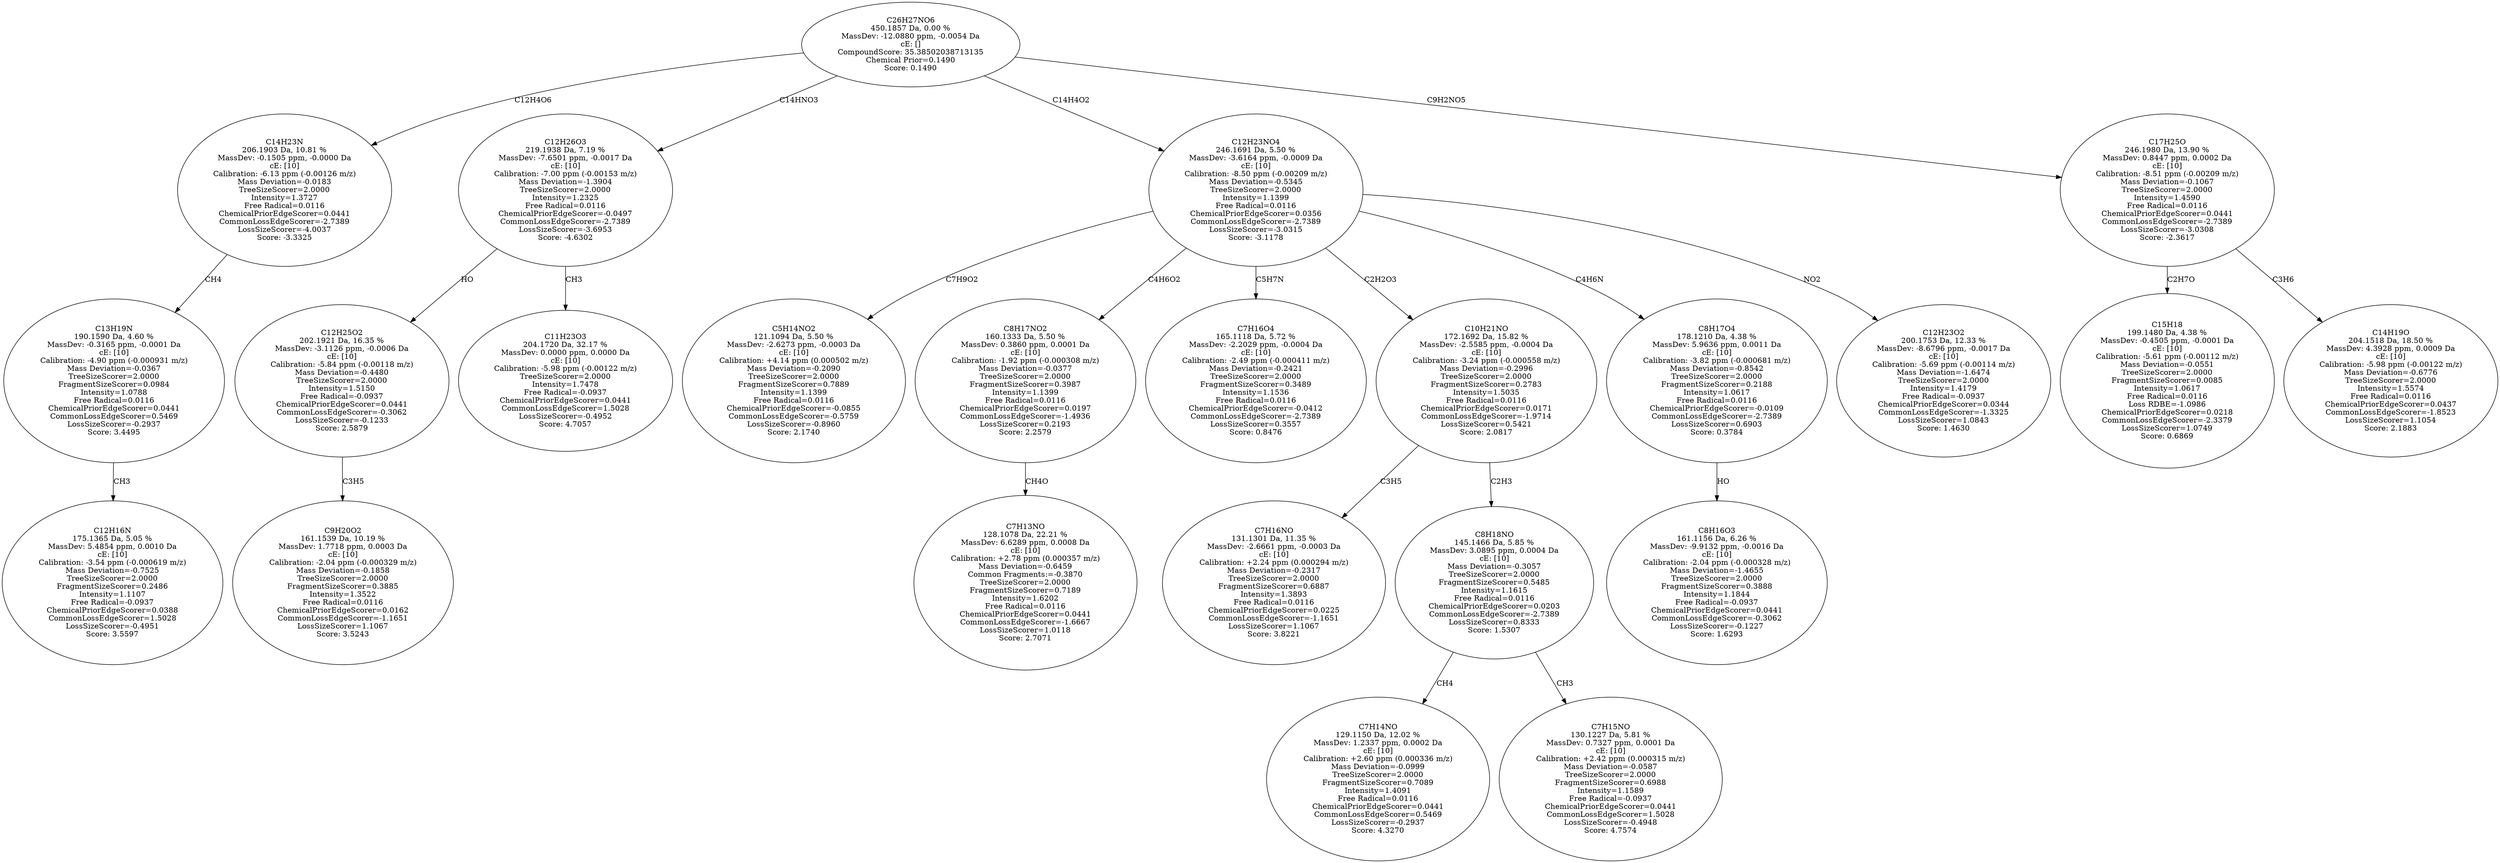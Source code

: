 strict digraph {
v1 [label="C12H16N\n175.1365 Da, 5.05 %\nMassDev: 5.4854 ppm, 0.0010 Da\ncE: [10]\nCalibration: -3.54 ppm (-0.000619 m/z)\nMass Deviation=-0.7525\nTreeSizeScorer=2.0000\nFragmentSizeScorer=0.2486\nIntensity=1.1107\nFree Radical=-0.0937\nChemicalPriorEdgeScorer=0.0388\nCommonLossEdgeScorer=1.5028\nLossSizeScorer=-0.4951\nScore: 3.5597"];
v2 [label="C13H19N\n190.1590 Da, 4.60 %\nMassDev: -0.3165 ppm, -0.0001 Da\ncE: [10]\nCalibration: -4.90 ppm (-0.000931 m/z)\nMass Deviation=-0.0367\nTreeSizeScorer=2.0000\nFragmentSizeScorer=0.0984\nIntensity=1.0788\nFree Radical=0.0116\nChemicalPriorEdgeScorer=0.0441\nCommonLossEdgeScorer=0.5469\nLossSizeScorer=-0.2937\nScore: 3.4495"];
v3 [label="C14H23N\n206.1903 Da, 10.81 %\nMassDev: -0.1505 ppm, -0.0000 Da\ncE: [10]\nCalibration: -6.13 ppm (-0.00126 m/z)\nMass Deviation=-0.0183\nTreeSizeScorer=2.0000\nIntensity=1.3727\nFree Radical=0.0116\nChemicalPriorEdgeScorer=0.0441\nCommonLossEdgeScorer=-2.7389\nLossSizeScorer=-4.0037\nScore: -3.3325"];
v4 [label="C9H20O2\n161.1539 Da, 10.19 %\nMassDev: 1.7718 ppm, 0.0003 Da\ncE: [10]\nCalibration: -2.04 ppm (-0.000329 m/z)\nMass Deviation=-0.1858\nTreeSizeScorer=2.0000\nFragmentSizeScorer=0.3885\nIntensity=1.3522\nFree Radical=0.0116\nChemicalPriorEdgeScorer=0.0162\nCommonLossEdgeScorer=-1.1651\nLossSizeScorer=1.1067\nScore: 3.5243"];
v5 [label="C12H25O2\n202.1921 Da, 16.35 %\nMassDev: -3.1126 ppm, -0.0006 Da\ncE: [10]\nCalibration: -5.84 ppm (-0.00118 m/z)\nMass Deviation=-0.4480\nTreeSizeScorer=2.0000\nIntensity=1.5150\nFree Radical=-0.0937\nChemicalPriorEdgeScorer=0.0441\nCommonLossEdgeScorer=-0.3062\nLossSizeScorer=-0.1233\nScore: 2.5879"];
v6 [label="C11H23O3\n204.1720 Da, 32.17 %\nMassDev: 0.0000 ppm, 0.0000 Da\ncE: [10]\nCalibration: -5.98 ppm (-0.00122 m/z)\nTreeSizeScorer=2.0000\nIntensity=1.7478\nFree Radical=-0.0937\nChemicalPriorEdgeScorer=0.0441\nCommonLossEdgeScorer=1.5028\nLossSizeScorer=-0.4952\nScore: 4.7057"];
v7 [label="C12H26O3\n219.1938 Da, 7.19 %\nMassDev: -7.6501 ppm, -0.0017 Da\ncE: [10]\nCalibration: -7.00 ppm (-0.00153 m/z)\nMass Deviation=-1.3904\nTreeSizeScorer=2.0000\nIntensity=1.2325\nFree Radical=0.0116\nChemicalPriorEdgeScorer=-0.0497\nCommonLossEdgeScorer=-2.7389\nLossSizeScorer=-3.6953\nScore: -4.6302"];
v8 [label="C5H14NO2\n121.1094 Da, 5.50 %\nMassDev: -2.6273 ppm, -0.0003 Da\ncE: [10]\nCalibration: +4.14 ppm (0.000502 m/z)\nMass Deviation=-0.2090\nTreeSizeScorer=2.0000\nFragmentSizeScorer=0.7889\nIntensity=1.1399\nFree Radical=0.0116\nChemicalPriorEdgeScorer=-0.0855\nCommonLossEdgeScorer=-0.5759\nLossSizeScorer=-0.8960\nScore: 2.1740"];
v9 [label="C7H13NO\n128.1078 Da, 22.21 %\nMassDev: 6.6289 ppm, 0.0008 Da\ncE: [10]\nCalibration: +2.78 ppm (0.000357 m/z)\nMass Deviation=-0.6459\nCommon Fragments:=-0.3870\nTreeSizeScorer=2.0000\nFragmentSizeScorer=0.7189\nIntensity=1.6202\nFree Radical=0.0116\nChemicalPriorEdgeScorer=0.0441\nCommonLossEdgeScorer=-1.6667\nLossSizeScorer=1.0118\nScore: 2.7071"];
v10 [label="C8H17NO2\n160.1333 Da, 5.50 %\nMassDev: 0.3860 ppm, 0.0001 Da\ncE: [10]\nCalibration: -1.92 ppm (-0.000308 m/z)\nMass Deviation=-0.0377\nTreeSizeScorer=2.0000\nFragmentSizeScorer=0.3987\nIntensity=1.1399\nFree Radical=0.0116\nChemicalPriorEdgeScorer=0.0197\nCommonLossEdgeScorer=-1.4936\nLossSizeScorer=0.2193\nScore: 2.2579"];
v11 [label="C7H16O4\n165.1118 Da, 5.72 %\nMassDev: -2.2029 ppm, -0.0004 Da\ncE: [10]\nCalibration: -2.49 ppm (-0.000411 m/z)\nMass Deviation=-0.2421\nTreeSizeScorer=2.0000\nFragmentSizeScorer=0.3489\nIntensity=1.1536\nFree Radical=0.0116\nChemicalPriorEdgeScorer=-0.0412\nCommonLossEdgeScorer=-2.7389\nLossSizeScorer=0.3557\nScore: 0.8476"];
v12 [label="C7H16NO\n131.1301 Da, 11.35 %\nMassDev: -2.6661 ppm, -0.0003 Da\ncE: [10]\nCalibration: +2.24 ppm (0.000294 m/z)\nMass Deviation=-0.2317\nTreeSizeScorer=2.0000\nFragmentSizeScorer=0.6887\nIntensity=1.3893\nFree Radical=0.0116\nChemicalPriorEdgeScorer=0.0225\nCommonLossEdgeScorer=-1.1651\nLossSizeScorer=1.1067\nScore: 3.8221"];
v13 [label="C7H14NO\n129.1150 Da, 12.02 %\nMassDev: 1.2337 ppm, 0.0002 Da\ncE: [10]\nCalibration: +2.60 ppm (0.000336 m/z)\nMass Deviation=-0.0999\nTreeSizeScorer=2.0000\nFragmentSizeScorer=0.7089\nIntensity=1.4091\nFree Radical=0.0116\nChemicalPriorEdgeScorer=0.0441\nCommonLossEdgeScorer=0.5469\nLossSizeScorer=-0.2937\nScore: 4.3270"];
v14 [label="C7H15NO\n130.1227 Da, 5.81 %\nMassDev: 0.7327 ppm, 0.0001 Da\ncE: [10]\nCalibration: +2.42 ppm (0.000315 m/z)\nMass Deviation=-0.0587\nTreeSizeScorer=2.0000\nFragmentSizeScorer=0.6988\nIntensity=1.1589\nFree Radical=-0.0937\nChemicalPriorEdgeScorer=0.0441\nCommonLossEdgeScorer=1.5028\nLossSizeScorer=-0.4948\nScore: 4.7574"];
v15 [label="C8H18NO\n145.1466 Da, 5.85 %\nMassDev: 3.0895 ppm, 0.0004 Da\ncE: [10]\nMass Deviation=-0.3057\nTreeSizeScorer=2.0000\nFragmentSizeScorer=0.5485\nIntensity=1.1615\nFree Radical=0.0116\nChemicalPriorEdgeScorer=0.0203\nCommonLossEdgeScorer=-2.7389\nLossSizeScorer=0.8333\nScore: 1.5307"];
v16 [label="C10H21NO\n172.1692 Da, 15.82 %\nMassDev: -2.5585 ppm, -0.0004 Da\ncE: [10]\nCalibration: -3.24 ppm (-0.000558 m/z)\nMass Deviation=-0.2996\nTreeSizeScorer=2.0000\nFragmentSizeScorer=0.2783\nIntensity=1.5035\nFree Radical=0.0116\nChemicalPriorEdgeScorer=0.0171\nCommonLossEdgeScorer=-1.9714\nLossSizeScorer=0.5421\nScore: 2.0817"];
v17 [label="C8H16O3\n161.1156 Da, 6.26 %\nMassDev: -9.9132 ppm, -0.0016 Da\ncE: [10]\nCalibration: -2.04 ppm (-0.000328 m/z)\nMass Deviation=-1.4655\nTreeSizeScorer=2.0000\nFragmentSizeScorer=0.3888\nIntensity=1.1844\nFree Radical=-0.0937\nChemicalPriorEdgeScorer=0.0441\nCommonLossEdgeScorer=-0.3062\nLossSizeScorer=-0.1227\nScore: 1.6293"];
v18 [label="C8H17O4\n178.1210 Da, 4.38 %\nMassDev: 5.9636 ppm, 0.0011 Da\ncE: [10]\nCalibration: -3.82 ppm (-0.000681 m/z)\nMass Deviation=-0.8542\nTreeSizeScorer=2.0000\nFragmentSizeScorer=0.2188\nIntensity=1.0617\nFree Radical=0.0116\nChemicalPriorEdgeScorer=-0.0109\nCommonLossEdgeScorer=-2.7389\nLossSizeScorer=0.6903\nScore: 0.3784"];
v19 [label="C12H23O2\n200.1753 Da, 12.33 %\nMassDev: -8.6796 ppm, -0.0017 Da\ncE: [10]\nCalibration: -5.69 ppm (-0.00114 m/z)\nMass Deviation=-1.6474\nTreeSizeScorer=2.0000\nIntensity=1.4179\nFree Radical=-0.0937\nChemicalPriorEdgeScorer=0.0344\nCommonLossEdgeScorer=-1.3325\nLossSizeScorer=1.0843\nScore: 1.4630"];
v20 [label="C12H23NO4\n246.1691 Da, 5.50 %\nMassDev: -3.6164 ppm, -0.0009 Da\ncE: [10]\nCalibration: -8.50 ppm (-0.00209 m/z)\nMass Deviation=-0.5345\nTreeSizeScorer=2.0000\nIntensity=1.1399\nFree Radical=0.0116\nChemicalPriorEdgeScorer=0.0356\nCommonLossEdgeScorer=-2.7389\nLossSizeScorer=-3.0315\nScore: -3.1178"];
v21 [label="C15H18\n199.1480 Da, 4.38 %\nMassDev: -0.4505 ppm, -0.0001 Da\ncE: [10]\nCalibration: -5.61 ppm (-0.00112 m/z)\nMass Deviation=-0.0551\nTreeSizeScorer=2.0000\nFragmentSizeScorer=0.0085\nIntensity=1.0617\nFree Radical=0.0116\nLoss RDBE=-1.0986\nChemicalPriorEdgeScorer=0.0218\nCommonLossEdgeScorer=-2.3379\nLossSizeScorer=1.0749\nScore: 0.6869"];
v22 [label="C14H19O\n204.1518 Da, 18.50 %\nMassDev: 4.3928 ppm, 0.0009 Da\ncE: [10]\nCalibration: -5.98 ppm (-0.00122 m/z)\nMass Deviation=-0.6776\nTreeSizeScorer=2.0000\nIntensity=1.5574\nFree Radical=0.0116\nChemicalPriorEdgeScorer=0.0437\nCommonLossEdgeScorer=-1.8523\nLossSizeScorer=1.1054\nScore: 2.1883"];
v23 [label="C17H25O\n246.1980 Da, 13.90 %\nMassDev: 0.8447 ppm, 0.0002 Da\ncE: [10]\nCalibration: -8.51 ppm (-0.00209 m/z)\nMass Deviation=-0.1067\nTreeSizeScorer=2.0000\nIntensity=1.4590\nFree Radical=0.0116\nChemicalPriorEdgeScorer=0.0441\nCommonLossEdgeScorer=-2.7389\nLossSizeScorer=-3.0308\nScore: -2.3617"];
v24 [label="C26H27NO6\n450.1857 Da, 0.00 %\nMassDev: -12.0880 ppm, -0.0054 Da\ncE: []\nCompoundScore: 35.38502038713135\nChemical Prior=0.1490\nScore: 0.1490"];
v2 -> v1 [label="CH3"];
v3 -> v2 [label="CH4"];
v24 -> v3 [label="C12H4O6"];
v5 -> v4 [label="C3H5"];
v7 -> v5 [label="HO"];
v7 -> v6 [label="CH3"];
v24 -> v7 [label="C14HNO3"];
v20 -> v8 [label="C7H9O2"];
v10 -> v9 [label="CH4O"];
v20 -> v10 [label="C4H6O2"];
v20 -> v11 [label="C5H7N"];
v16 -> v12 [label="C3H5"];
v15 -> v13 [label="CH4"];
v15 -> v14 [label="CH3"];
v16 -> v15 [label="C2H3"];
v20 -> v16 [label="C2H2O3"];
v18 -> v17 [label="HO"];
v20 -> v18 [label="C4H6N"];
v20 -> v19 [label="NO2"];
v24 -> v20 [label="C14H4O2"];
v23 -> v21 [label="C2H7O"];
v23 -> v22 [label="C3H6"];
v24 -> v23 [label="C9H2NO5"];
}